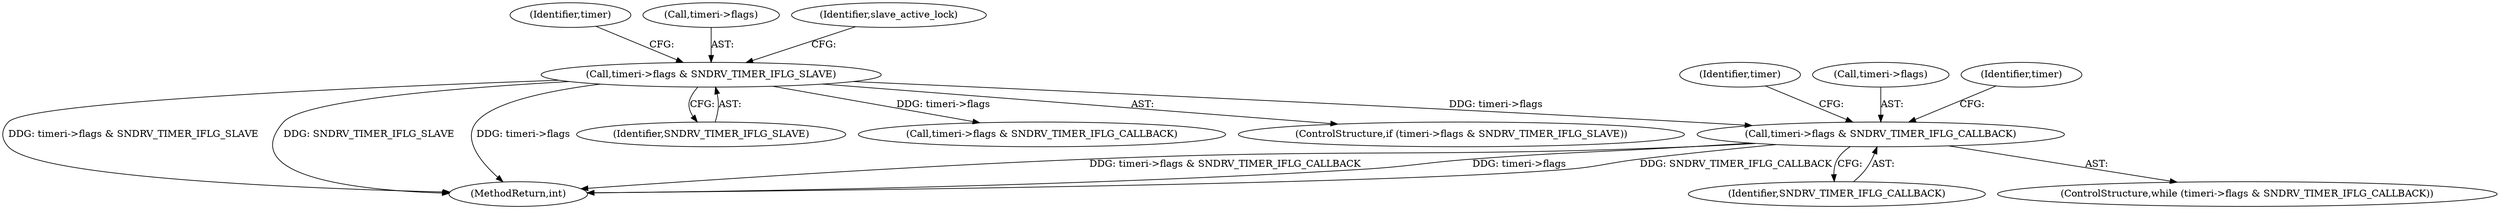 digraph "0_linux_b5a663aa426f4884c71cd8580adae73f33570f0d_1@pointer" {
"1000179" [label="(Call,timeri->flags & SNDRV_TIMER_IFLG_CALLBACK)"];
"1000123" [label="(Call,timeri->flags & SNDRV_TIMER_IFLG_SLAVE)"];
"1000183" [label="(Identifier,SNDRV_TIMER_IFLG_CALLBACK)"];
"1000123" [label="(Call,timeri->flags & SNDRV_TIMER_IFLG_SLAVE)"];
"1000178" [label="(ControlStructure,while (timeri->flags & SNDRV_TIMER_IFLG_CALLBACK))"];
"1000200" [label="(Identifier,timer)"];
"1000180" [label="(Call,timeri->flags)"];
"1000188" [label="(Identifier,timer)"];
"1000164" [label="(Identifier,timer)"];
"1000133" [label="(Call,timeri->flags & SNDRV_TIMER_IFLG_CALLBACK)"];
"1000179" [label="(Call,timeri->flags & SNDRV_TIMER_IFLG_CALLBACK)"];
"1000124" [label="(Call,timeri->flags)"];
"1000122" [label="(ControlStructure,if (timeri->flags & SNDRV_TIMER_IFLG_SLAVE))"];
"1000131" [label="(Identifier,slave_active_lock)"];
"1000278" [label="(MethodReturn,int)"];
"1000127" [label="(Identifier,SNDRV_TIMER_IFLG_SLAVE)"];
"1000179" -> "1000178"  [label="AST: "];
"1000179" -> "1000183"  [label="CFG: "];
"1000180" -> "1000179"  [label="AST: "];
"1000183" -> "1000179"  [label="AST: "];
"1000188" -> "1000179"  [label="CFG: "];
"1000200" -> "1000179"  [label="CFG: "];
"1000179" -> "1000278"  [label="DDG: timeri->flags & SNDRV_TIMER_IFLG_CALLBACK"];
"1000179" -> "1000278"  [label="DDG: timeri->flags"];
"1000179" -> "1000278"  [label="DDG: SNDRV_TIMER_IFLG_CALLBACK"];
"1000123" -> "1000179"  [label="DDG: timeri->flags"];
"1000123" -> "1000122"  [label="AST: "];
"1000123" -> "1000127"  [label="CFG: "];
"1000124" -> "1000123"  [label="AST: "];
"1000127" -> "1000123"  [label="AST: "];
"1000131" -> "1000123"  [label="CFG: "];
"1000164" -> "1000123"  [label="CFG: "];
"1000123" -> "1000278"  [label="DDG: timeri->flags & SNDRV_TIMER_IFLG_SLAVE"];
"1000123" -> "1000278"  [label="DDG: SNDRV_TIMER_IFLG_SLAVE"];
"1000123" -> "1000278"  [label="DDG: timeri->flags"];
"1000123" -> "1000133"  [label="DDG: timeri->flags"];
}
